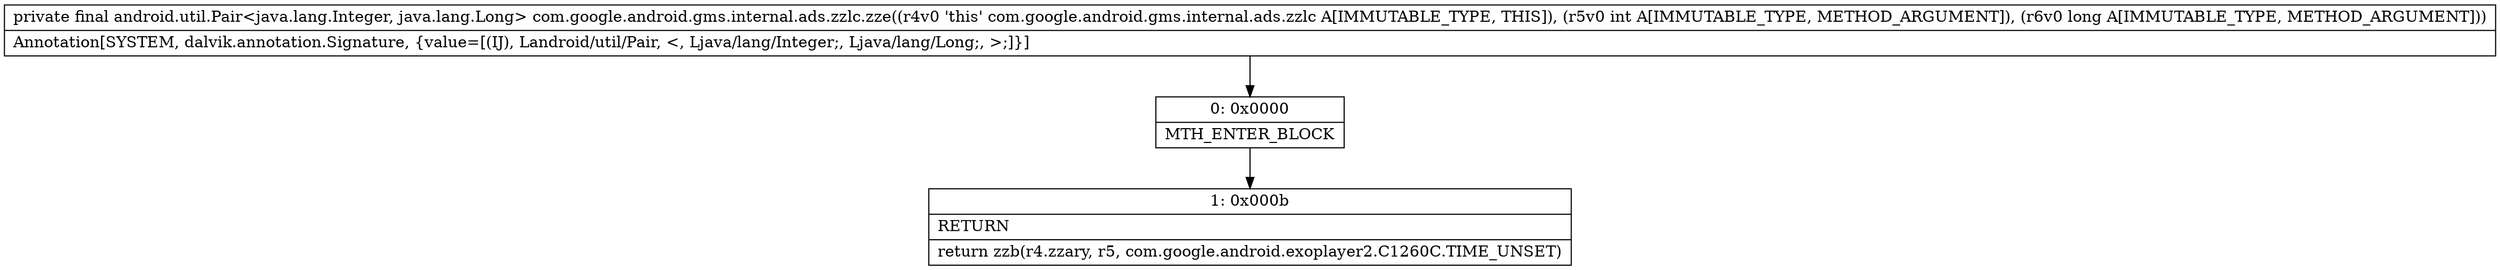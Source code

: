 digraph "CFG forcom.google.android.gms.internal.ads.zzlc.zze(IJ)Landroid\/util\/Pair;" {
Node_0 [shape=record,label="{0\:\ 0x0000|MTH_ENTER_BLOCK\l}"];
Node_1 [shape=record,label="{1\:\ 0x000b|RETURN\l|return zzb(r4.zzary, r5, com.google.android.exoplayer2.C1260C.TIME_UNSET)\l}"];
MethodNode[shape=record,label="{private final android.util.Pair\<java.lang.Integer, java.lang.Long\> com.google.android.gms.internal.ads.zzlc.zze((r4v0 'this' com.google.android.gms.internal.ads.zzlc A[IMMUTABLE_TYPE, THIS]), (r5v0 int A[IMMUTABLE_TYPE, METHOD_ARGUMENT]), (r6v0 long A[IMMUTABLE_TYPE, METHOD_ARGUMENT]))  | Annotation[SYSTEM, dalvik.annotation.Signature, \{value=[(IJ), Landroid\/util\/Pair, \<, Ljava\/lang\/Integer;, Ljava\/lang\/Long;, \>;]\}]\l}"];
MethodNode -> Node_0;
Node_0 -> Node_1;
}

